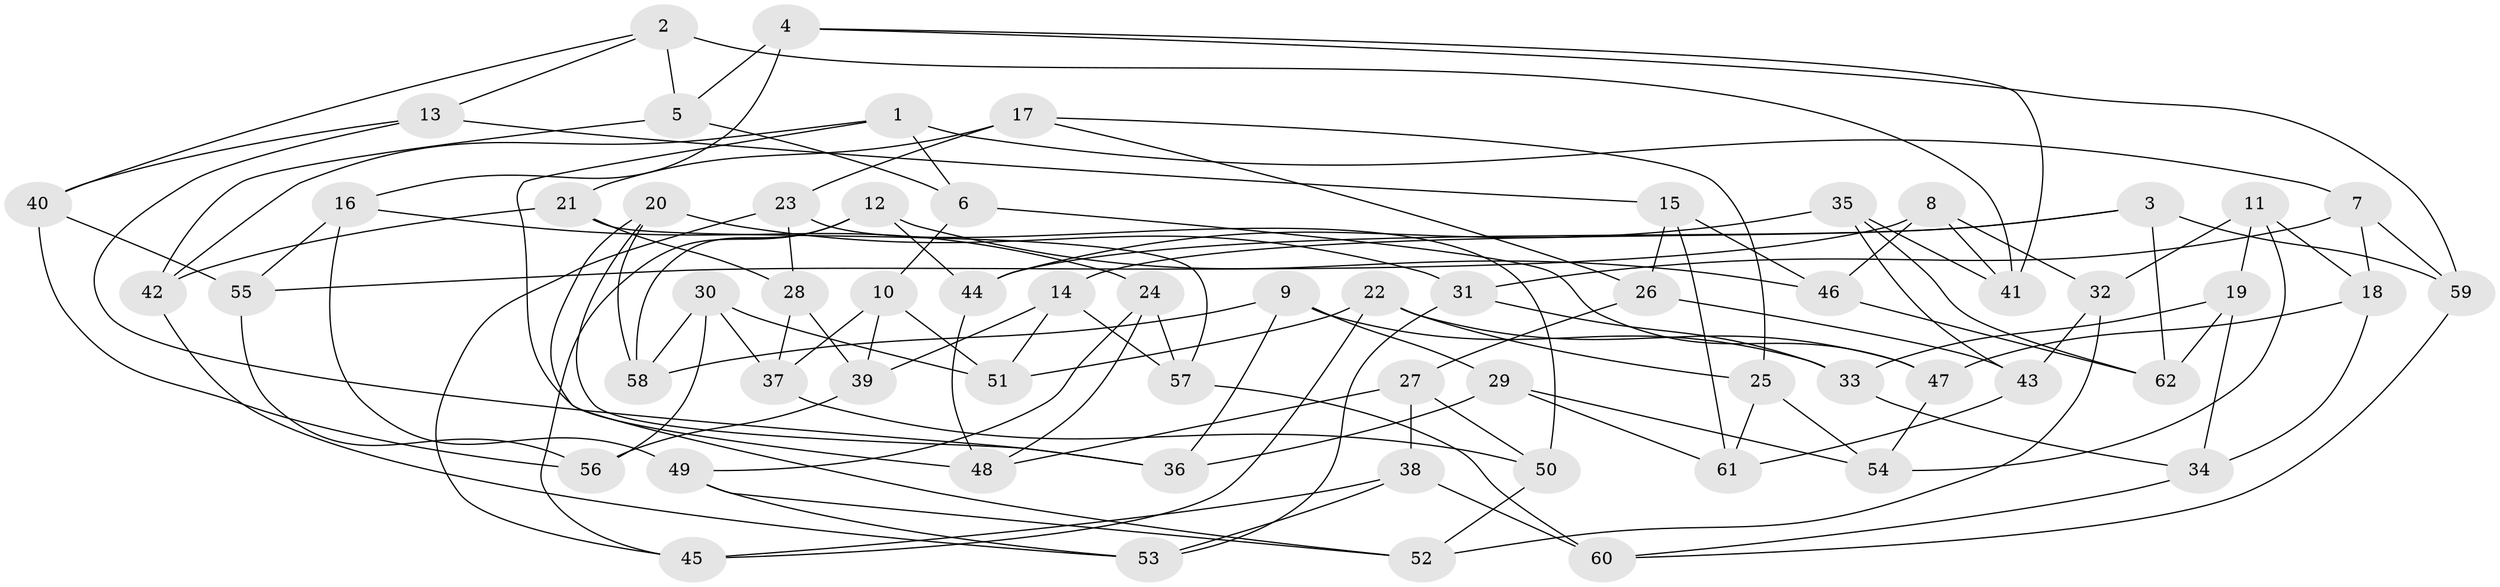 // coarse degree distribution, {5: 0.11627906976744186, 4: 0.5348837209302325, 6: 0.32558139534883723, 3: 0.023255813953488372}
// Generated by graph-tools (version 1.1) at 2025/52/02/27/25 19:52:34]
// undirected, 62 vertices, 124 edges
graph export_dot {
graph [start="1"]
  node [color=gray90,style=filled];
  1;
  2;
  3;
  4;
  5;
  6;
  7;
  8;
  9;
  10;
  11;
  12;
  13;
  14;
  15;
  16;
  17;
  18;
  19;
  20;
  21;
  22;
  23;
  24;
  25;
  26;
  27;
  28;
  29;
  30;
  31;
  32;
  33;
  34;
  35;
  36;
  37;
  38;
  39;
  40;
  41;
  42;
  43;
  44;
  45;
  46;
  47;
  48;
  49;
  50;
  51;
  52;
  53;
  54;
  55;
  56;
  57;
  58;
  59;
  60;
  61;
  62;
  1 -- 42;
  1 -- 48;
  1 -- 6;
  1 -- 7;
  2 -- 5;
  2 -- 40;
  2 -- 13;
  2 -- 41;
  3 -- 44;
  3 -- 62;
  3 -- 59;
  3 -- 14;
  4 -- 41;
  4 -- 5;
  4 -- 59;
  4 -- 16;
  5 -- 42;
  5 -- 6;
  6 -- 10;
  6 -- 47;
  7 -- 18;
  7 -- 31;
  7 -- 59;
  8 -- 41;
  8 -- 46;
  8 -- 55;
  8 -- 32;
  9 -- 36;
  9 -- 58;
  9 -- 29;
  9 -- 33;
  10 -- 37;
  10 -- 39;
  10 -- 51;
  11 -- 32;
  11 -- 19;
  11 -- 18;
  11 -- 54;
  12 -- 58;
  12 -- 45;
  12 -- 44;
  12 -- 46;
  13 -- 36;
  13 -- 15;
  13 -- 40;
  14 -- 51;
  14 -- 39;
  14 -- 57;
  15 -- 26;
  15 -- 46;
  15 -- 61;
  16 -- 24;
  16 -- 55;
  16 -- 49;
  17 -- 21;
  17 -- 23;
  17 -- 25;
  17 -- 26;
  18 -- 34;
  18 -- 47;
  19 -- 33;
  19 -- 62;
  19 -- 34;
  20 -- 36;
  20 -- 52;
  20 -- 58;
  20 -- 31;
  21 -- 28;
  21 -- 42;
  21 -- 57;
  22 -- 45;
  22 -- 51;
  22 -- 47;
  22 -- 25;
  23 -- 45;
  23 -- 28;
  23 -- 50;
  24 -- 48;
  24 -- 57;
  24 -- 49;
  25 -- 61;
  25 -- 54;
  26 -- 27;
  26 -- 43;
  27 -- 48;
  27 -- 50;
  27 -- 38;
  28 -- 39;
  28 -- 37;
  29 -- 36;
  29 -- 54;
  29 -- 61;
  30 -- 37;
  30 -- 51;
  30 -- 58;
  30 -- 56;
  31 -- 53;
  31 -- 33;
  32 -- 43;
  32 -- 52;
  33 -- 34;
  34 -- 60;
  35 -- 62;
  35 -- 43;
  35 -- 41;
  35 -- 44;
  37 -- 50;
  38 -- 53;
  38 -- 60;
  38 -- 45;
  39 -- 56;
  40 -- 56;
  40 -- 55;
  42 -- 53;
  43 -- 61;
  44 -- 48;
  46 -- 62;
  47 -- 54;
  49 -- 53;
  49 -- 52;
  50 -- 52;
  55 -- 56;
  57 -- 60;
  59 -- 60;
}
